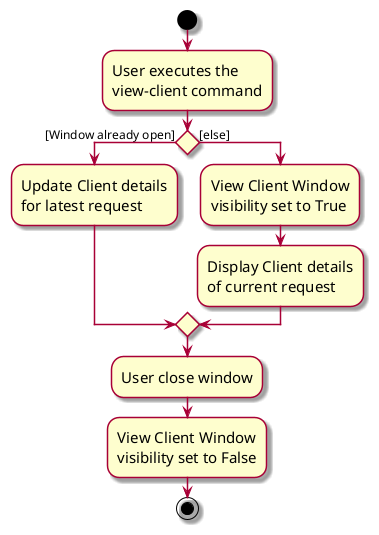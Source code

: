 @startuml
skin rose
skinparam ActivityFontSize 15
skinparam ArrowFontSize 12
start
:User executes the
view-client command;

'Since the beta syntax does not support placing the condition outside the
'diamond we place it as the true branch instead.

if () then ([Window already open])
    :Update Client details
    for latest request;
else ([else])
    :View Client Window
    visibility set to True;
    :Display Client details
    of current request;
endif

:User close window;
:View Client Window
visibility set to False;
stop
@enduml
